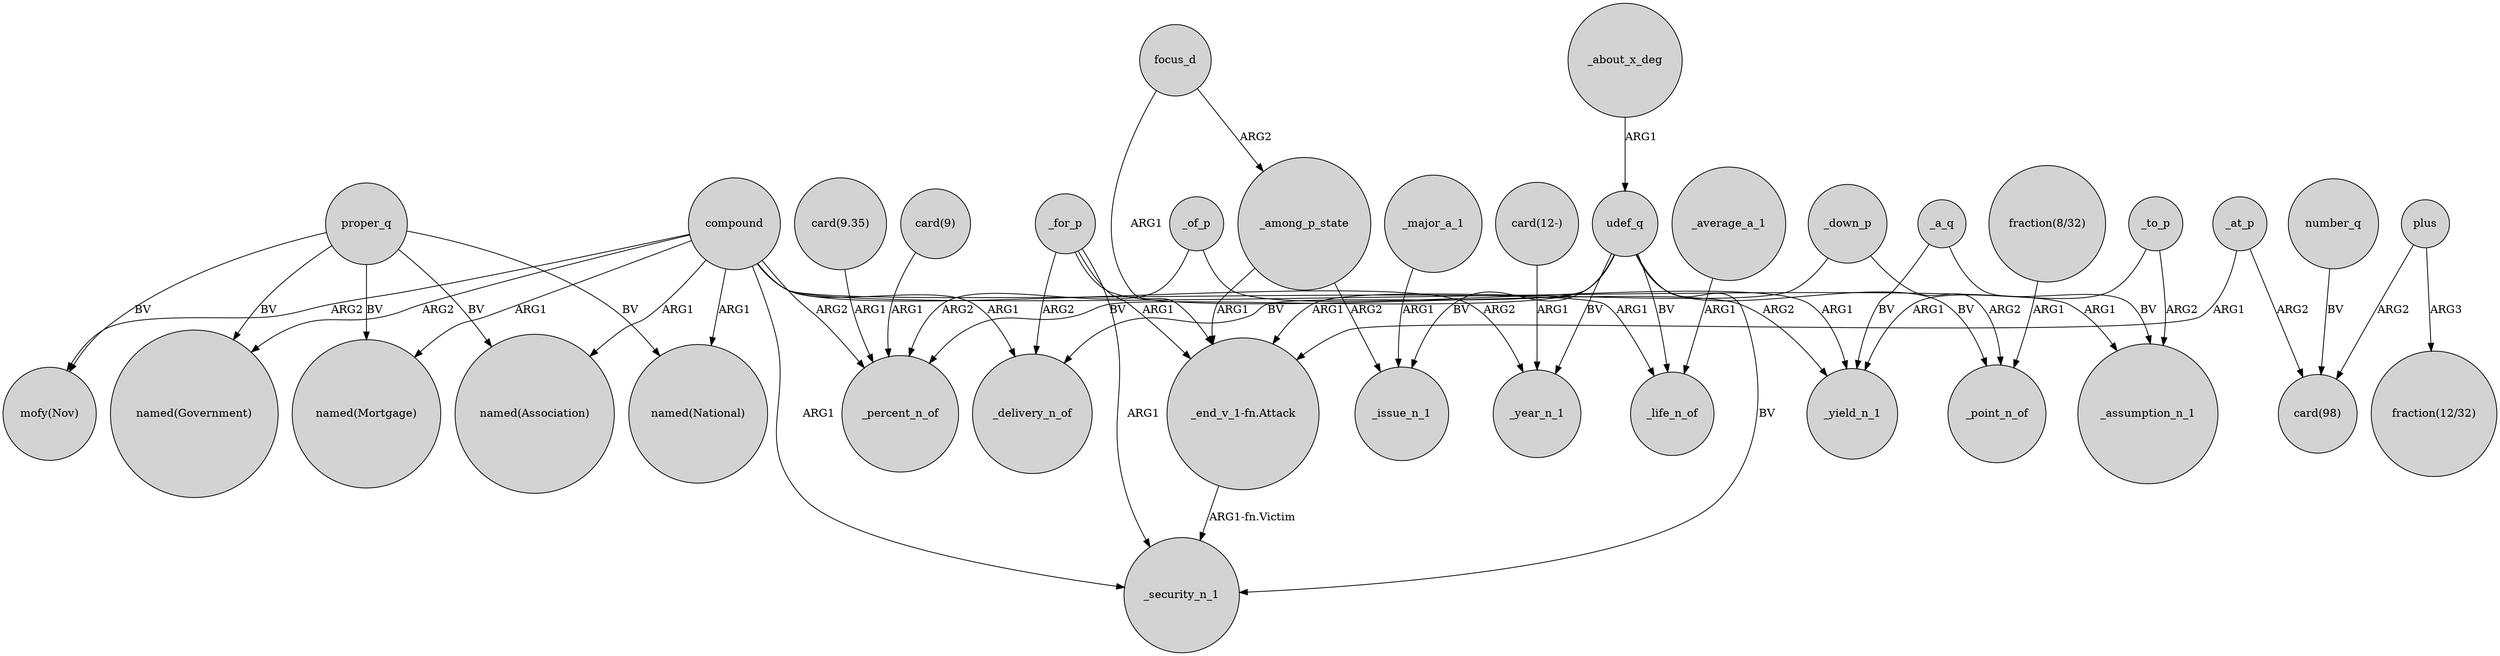 digraph {
	node [shape=circle style=filled]
	_of_p -> _yield_n_1 [label=ARG1]
	proper_q -> "named(Government)" [label=BV]
	_among_p_state -> _issue_n_1 [label=ARG2]
	plus -> "fraction(12/32)" [label=ARG3]
	_down_p -> "_end_v_1-fn.Attack" [label=ARG1]
	compound -> _life_n_of [label=ARG1]
	_at_p -> "_end_v_1-fn.Attack" [label=ARG1]
	_for_p -> _security_n_1 [label=ARG1]
	"card(9.35)" -> _percent_n_of [label=ARG1]
	_a_q -> _assumption_n_1 [label=BV]
	"card(9)" -> _percent_n_of [label=ARG1]
	compound -> "named(Association)" [label=ARG1]
	_to_p -> _assumption_n_1 [label=ARG2]
	udef_q -> _security_n_1 [label=BV]
	udef_q -> _life_n_of [label=BV]
	proper_q -> "mofy(Nov)" [label=BV]
	_among_p_state -> "_end_v_1-fn.Attack" [label=ARG1]
	"fraction(8/32)" -> _point_n_of [label=ARG1]
	_about_x_deg -> udef_q [label=ARG1]
	_average_a_1 -> _life_n_of [label=ARG1]
	_for_p -> "_end_v_1-fn.Attack" [label=ARG1]
	compound -> "named(National)" [label=ARG1]
	"card(12-)" -> _year_n_1 [label=ARG1]
	compound -> _year_n_1 [label=ARG2]
	_down_p -> _point_n_of [label=ARG2]
	compound -> _security_n_1 [label=ARG1]
	compound -> _assumption_n_1 [label=ARG1]
	_for_p -> _delivery_n_of [label=ARG2]
	compound -> "named(Government)" [label=ARG2]
	udef_q -> _percent_n_of [label=BV]
	_for_p -> _yield_n_1 [label=ARG2]
	compound -> _delivery_n_of [label=ARG1]
	compound -> _percent_n_of [label=ARG2]
	proper_q -> "named(Association)" [label=BV]
	plus -> "card(98)" [label=ARG2]
	compound -> "mofy(Nov)" [label=ARG2]
	proper_q -> "named(Mortgage)" [label=BV]
	udef_q -> _issue_n_1 [label=BV]
	udef_q -> _delivery_n_of [label=BV]
	udef_q -> _year_n_1 [label=BV]
	_at_p -> "card(98)" [label=ARG2]
	focus_d -> _among_p_state [label=ARG2]
	compound -> "named(Mortgage)" [label=ARG1]
	proper_q -> "named(National)" [label=BV]
	"_end_v_1-fn.Attack" -> _security_n_1 [label="ARG1-fn.Victim"]
	focus_d -> "_end_v_1-fn.Attack" [label=ARG1]
	_major_a_1 -> _issue_n_1 [label=ARG1]
	udef_q -> _point_n_of [label=BV]
	_a_q -> _yield_n_1 [label=BV]
	_to_p -> _yield_n_1 [label=ARG1]
	number_q -> "card(98)" [label=BV]
	_of_p -> _percent_n_of [label=ARG2]
}
